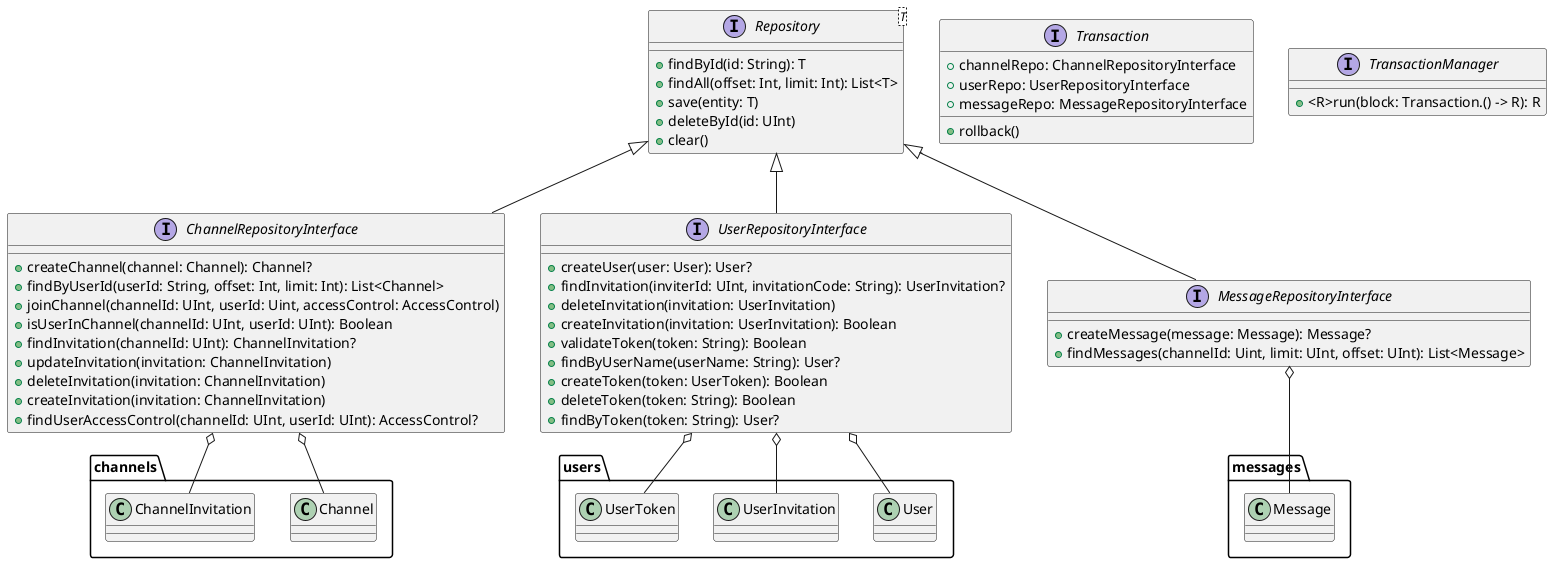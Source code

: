 @startuml

interface Repository <T> {
    + findById(id: String): T
    + findAll(offset: Int, limit: Int): List<T>
    + save(entity: T)
    + deleteById(id: UInt)
    + clear()
}

interface ChannelRepositoryInterface {
    + createChannel(channel: Channel): Channel?
    + findByUserId(userId: String, offset: Int, limit: Int): List<Channel>
    + joinChannel(channelId: UInt, userId: Uint, accessControl: AccessControl)
    + isUserInChannel(channelId: UInt, userId: UInt): Boolean
    + findInvitation(channelId: UInt): ChannelInvitation?
    + updateInvitation(invitation: ChannelInvitation)
    + deleteInvitation(invitation: ChannelInvitation)
    + createInvitation(invitation: ChannelInvitation)
    + findUserAccessControl(channelId: UInt, userId: UInt): AccessControl?
}

interface UserRepositoryInterface {
    + createUser(user: User): User?
    + findInvitation(inviterId: UInt, invitationCode: String): UserInvitation?
    + deleteInvitation(invitation: UserInvitation)
    + createInvitation(invitation: UserInvitation): Boolean
    + validateToken(token: String): Boolean
    + findByUserName(userName: String): User?
    + createToken(token: UserToken): Boolean
    + deleteToken(token: String): Boolean
    + findByToken(token: String): User?
}

interface MessageRepositoryInterface {
    + createMessage(message: Message): Message?
    + findMessages(channelId: Uint, limit: UInt, offset: UInt): List<Message>
}

namespace users {
    class User
    class UserInvitation
    class UserToken
}

namespace channels {
    class Channel
    class ChannelInvitation
}

namespace messages {
    class Message
}

Repository <|-- UserRepositoryInterface
Repository <|-- ChannelRepositoryInterface
Repository <|-- MessageRepositoryInterface

MessageRepositoryInterface o-- messages.Message
UserRepositoryInterface o-- users.User
UserRepositoryInterface o-- users.UserInvitation
UserRepositoryInterface o-- users.UserToken
ChannelRepositoryInterface o-- channels.Channel
ChannelRepositoryInterface o-- channels.ChannelInvitation


interface Transaction {
    + channelRepo: ChannelRepositoryInterface
    + userRepo: UserRepositoryInterface
    + messageRepo: MessageRepositoryInterface
    + rollback()
}

interface TransactionManager {
    + <R>run(block: Transaction.() -> R): R
}

@enduml